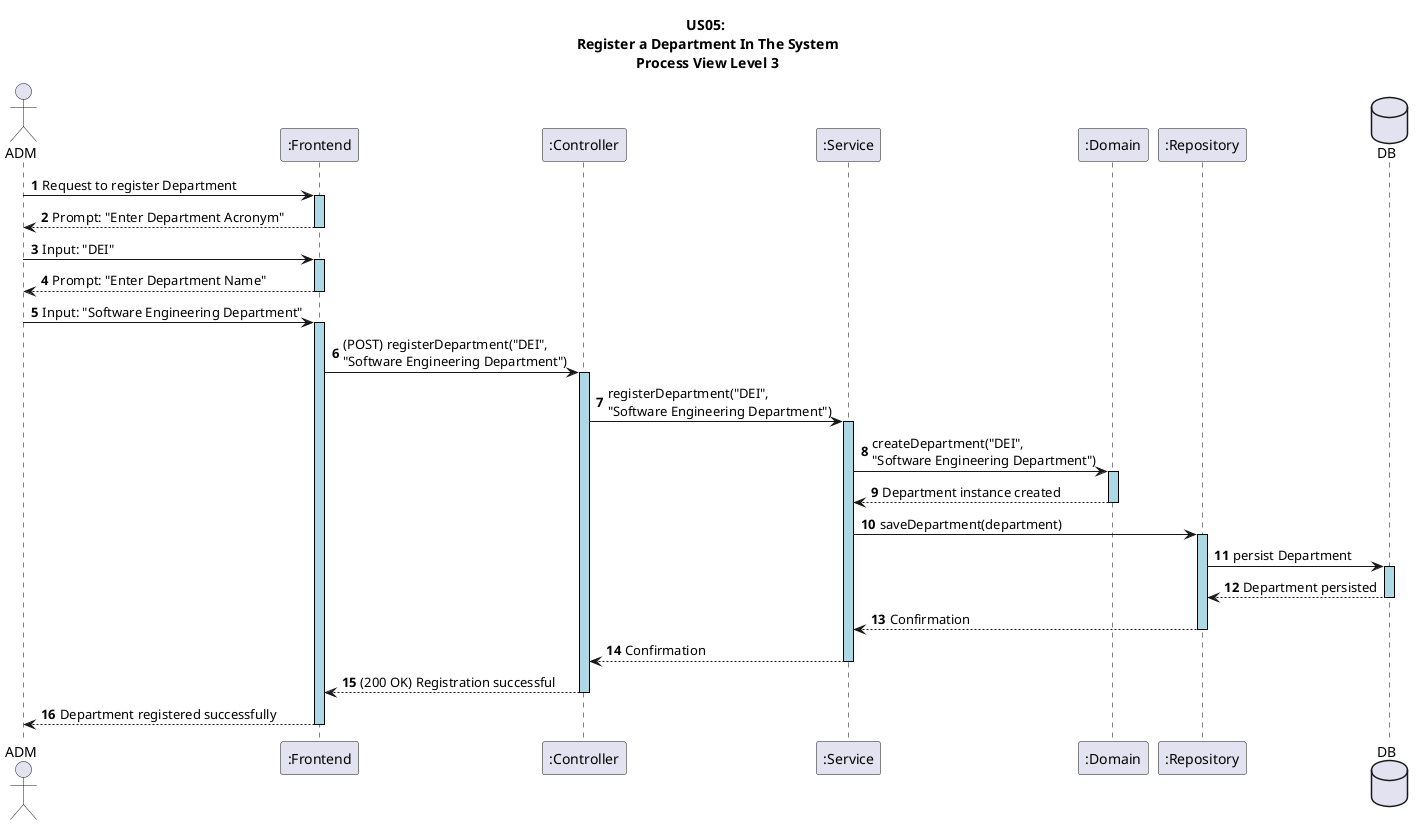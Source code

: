 @startuml
autonumber

skinparam sequence {
   LifelineBorderColor black
   LifelineBackgroundColor LightBlue
 }

title US05:\n Register a Department In The System\n Process View Level 3
actor ADM
participant ":Frontend" as FE
participant ":Controller" as CT
participant ":Service" as SE
participant ":Domain" as DM
participant ":Repository" as RE
database DB


ADM -> FE ++: Request to register Department
FE --> ADM --: Prompt: "Enter Department Acronym"
ADM -> FE ++: Input: "DEI"
FE --> ADM --: Prompt: "Enter Department Name"
ADM -> FE ++: Input: "Software Engineering Department"

FE -> CT ++: (POST) registerDepartment("DEI", \n"Software Engineering Department")
CT -> SE ++: registerDepartment("DEI", \n"Software Engineering Department")
SE -> DM ++: createDepartment("DEI", \n"Software Engineering Department")
DM --> SE --: Department instance created
SE -> RE ++: saveDepartment(department)
RE -> DB ++: persist Department
DB --> RE --: Department persisted
RE --> SE --: Confirmation
SE --> CT --: Confirmation
CT --> FE --: (200 OK) Registration successful
FE --> ADM --: Department registered successfully

@enduml
